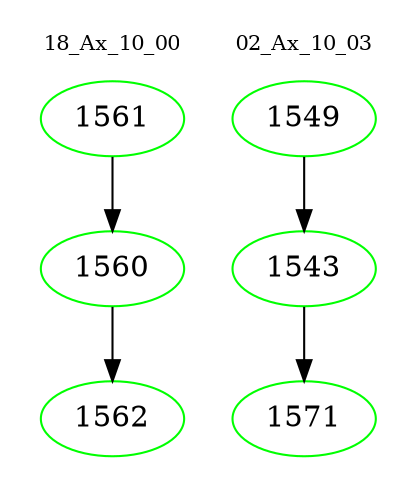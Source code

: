 digraph{
subgraph cluster_0 {
color = white
label = "18_Ax_10_00";
fontsize=10;
T0_1561 [label="1561", color="green"]
T0_1561 -> T0_1560 [color="black"]
T0_1560 [label="1560", color="green"]
T0_1560 -> T0_1562 [color="black"]
T0_1562 [label="1562", color="green"]
}
subgraph cluster_1 {
color = white
label = "02_Ax_10_03";
fontsize=10;
T1_1549 [label="1549", color="green"]
T1_1549 -> T1_1543 [color="black"]
T1_1543 [label="1543", color="green"]
T1_1543 -> T1_1571 [color="black"]
T1_1571 [label="1571", color="green"]
}
}

